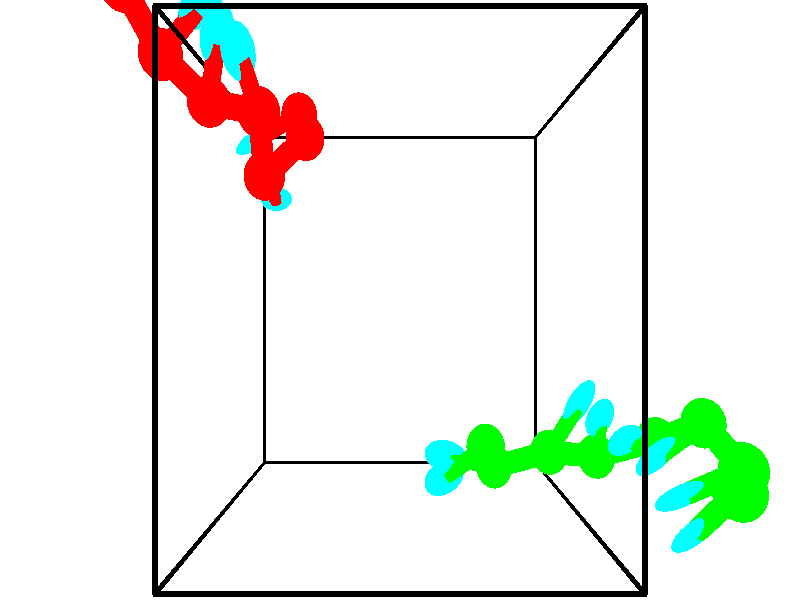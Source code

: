 // switches for output
#declare DRAW_BASES = 1; // possible values are 0, 1; only relevant for DNA ribbons
#declare DRAW_BASES_TYPE = 3; // possible values are 1, 2, 3; only relevant for DNA ribbons
#declare DRAW_FOG = 0; // set to 1 to enable fog

#include "colors.inc"

#include "transforms.inc"
background { rgb <1, 1, 1>}

#default {
   normal{
       ripples 0.25
       frequency 0.20
       turbulence 0.2
       lambda 5
   }
	finish {
		phong 0.1
		phong_size 40.
	}
}

// original window dimensions: 1024x640


// camera settings

camera {
	sky <-0, 1, 0>
	up <-0, 1, 0>
	right 1.6 * <1, 0, 0>
	location <2.5, 2.5, 11.1562>
	look_at <2.5, 2.5, 2.5>
	direction <0, 0, -8.6562>
	angle 67.0682
}


# declare cpy_camera_pos = <2.5, 2.5, 11.1562>;
# if (DRAW_FOG = 1)
fog {
	fog_type 2
	up vnormalize(cpy_camera_pos)
	color rgbt<1,1,1,0.3>
	distance 1e-5
	fog_alt 3e-3
	fog_offset 4
}
# end


// LIGHTS

# declare lum = 6;
global_settings {
	ambient_light rgb lum * <0.05, 0.05, 0.05>
	max_trace_level 15
}# declare cpy_direct_light_amount = 0.25;
light_source
{	1000 * <-1, -1, 1>,
	rgb lum * cpy_direct_light_amount
	parallel
}

light_source
{	1000 * <1, 1, -1>,
	rgb lum * cpy_direct_light_amount
	parallel
}

// strand 0

// nucleotide -1

// particle -1
sphere {
	<1.070199, 4.696724, 2.584364> 0.250000
	pigment { color rgbt <1,0,0,0> }
	no_shadow
}
cylinder {
	<0.740883, 4.497253, 2.692818>,  <0.543293, 4.377571, 2.757890>, 0.100000
	pigment { color rgbt <1,0,0,0> }
	no_shadow
}
cylinder {
	<0.740883, 4.497253, 2.692818>,  <1.070199, 4.696724, 2.584364>, 0.100000
	pigment { color rgbt <1,0,0,0> }
	no_shadow
}

// particle -1
sphere {
	<0.740883, 4.497253, 2.692818> 0.100000
	pigment { color rgbt <1,0,0,0> }
	no_shadow
}
sphere {
	0, 1
	scale<0.080000,0.200000,0.300000>
	matrix <0.533581, -0.842845, 0.070021,
		0.193607, 0.202320, 0.959991,
		-0.823291, -0.498677, 0.271134,
		0.493896, 4.347651, 2.774158>
	pigment { color rgbt <0,1,1,0> }
	no_shadow
}
cylinder {
	<1.249993, 4.284014, 3.182499>,  <1.070199, 4.696724, 2.584364>, 0.130000
	pigment { color rgbt <1,0,0,0> }
	no_shadow
}

// nucleotide -1

// particle -1
sphere {
	<1.249993, 4.284014, 3.182499> 0.250000
	pigment { color rgbt <1,0,0,0> }
	no_shadow
}
cylinder {
	<0.968498, 4.117340, 2.952324>,  <0.799601, 4.017336, 2.814219>, 0.100000
	pigment { color rgbt <1,0,0,0> }
	no_shadow
}
cylinder {
	<0.968498, 4.117340, 2.952324>,  <1.249993, 4.284014, 3.182499>, 0.100000
	pigment { color rgbt <1,0,0,0> }
	no_shadow
}

// particle -1
sphere {
	<0.968498, 4.117340, 2.952324> 0.100000
	pigment { color rgbt <1,0,0,0> }
	no_shadow
}
sphere {
	0, 1
	scale<0.080000,0.200000,0.300000>
	matrix <0.423465, -0.896363, 0.131191,
		-0.570467, -0.151354, 0.807255,
		-0.703737, -0.416684, -0.575438,
		0.757377, 3.992335, 2.779692>
	pigment { color rgbt <0,1,1,0> }
	no_shadow
}
cylinder {
	<0.813827, 3.780925, 3.651967>,  <1.249993, 4.284014, 3.182499>, 0.130000
	pigment { color rgbt <1,0,0,0> }
	no_shadow
}

// nucleotide -1

// particle -1
sphere {
	<0.813827, 3.780925, 3.651967> 0.250000
	pigment { color rgbt <1,0,0,0> }
	no_shadow
}
cylinder {
	<0.821556, 3.698029, 3.260727>,  <0.826194, 3.648291, 3.025983>, 0.100000
	pigment { color rgbt <1,0,0,0> }
	no_shadow
}
cylinder {
	<0.821556, 3.698029, 3.260727>,  <0.813827, 3.780925, 3.651967>, 0.100000
	pigment { color rgbt <1,0,0,0> }
	no_shadow
}

// particle -1
sphere {
	<0.821556, 3.698029, 3.260727> 0.100000
	pigment { color rgbt <1,0,0,0> }
	no_shadow
}
sphere {
	0, 1
	scale<0.080000,0.200000,0.300000>
	matrix <0.213690, -0.954820, 0.206530,
		-0.976710, -0.213001, 0.025835,
		0.019323, -0.207241, -0.978099,
		0.827353, 3.635856, 2.967297>
	pigment { color rgbt <0,1,1,0> }
	no_shadow
}
cylinder {
	<0.825931, 4.355935, 3.996699>,  <0.813827, 3.780925, 3.651967>, 0.130000
	pigment { color rgbt <1,0,0,0> }
	no_shadow
}

// nucleotide -1

// particle -1
sphere {
	<0.825931, 4.355935, 3.996699> 0.250000
	pigment { color rgbt <1,0,0,0> }
	no_shadow
}
cylinder {
	<0.773323, 4.586578, 4.319244>,  <0.741758, 4.724965, 4.512772>, 0.100000
	pigment { color rgbt <1,0,0,0> }
	no_shadow
}
cylinder {
	<0.773323, 4.586578, 4.319244>,  <0.825931, 4.355935, 3.996699>, 0.100000
	pigment { color rgbt <1,0,0,0> }
	no_shadow
}

// particle -1
sphere {
	<0.773323, 4.586578, 4.319244> 0.100000
	pigment { color rgbt <1,0,0,0> }
	no_shadow
}
sphere {
	0, 1
	scale<0.080000,0.200000,0.300000>
	matrix <-0.701429, 0.520671, -0.486723,
		-0.700499, -0.629622, 0.335972,
		-0.131521, 0.576609, 0.806364,
		0.733867, 4.759561, 4.561154>
	pigment { color rgbt <0,1,1,0> }
	no_shadow
}
cylinder {
	<0.214567, 4.472926, 3.940273>,  <0.825931, 4.355935, 3.996699>, 0.130000
	pigment { color rgbt <1,0,0,0> }
	no_shadow
}

// nucleotide -1

// particle -1
sphere {
	<0.214567, 4.472926, 3.940273> 0.250000
	pigment { color rgbt <1,0,0,0> }
	no_shadow
}
cylinder {
	<0.344727, 4.769119, 4.175491>,  <0.422822, 4.946836, 4.316623>, 0.100000
	pigment { color rgbt <1,0,0,0> }
	no_shadow
}
cylinder {
	<0.344727, 4.769119, 4.175491>,  <0.214567, 4.472926, 3.940273>, 0.100000
	pigment { color rgbt <1,0,0,0> }
	no_shadow
}

// particle -1
sphere {
	<0.344727, 4.769119, 4.175491> 0.100000
	pigment { color rgbt <1,0,0,0> }
	no_shadow
}
sphere {
	0, 1
	scale<0.080000,0.200000,0.300000>
	matrix <-0.550581, 0.653969, -0.518830,
		-0.768750, -0.154941, 0.620497,
		0.325398, 0.740484, 0.588046,
		0.442346, 4.991265, 4.351905>
	pigment { color rgbt <0,1,1,0> }
	no_shadow
}
cylinder {
	<-0.316432, 4.908528, 4.048711>,  <0.214567, 4.472926, 3.940273>, 0.130000
	pigment { color rgbt <1,0,0,0> }
	no_shadow
}

// nucleotide -1

// particle -1
sphere {
	<-0.316432, 4.908528, 4.048711> 0.250000
	pigment { color rgbt <1,0,0,0> }
	no_shadow
}
cylinder {
	<-0.012917, 5.147263, 4.153038>,  <0.169193, 5.290504, 4.215634>, 0.100000
	pigment { color rgbt <1,0,0,0> }
	no_shadow
}
cylinder {
	<-0.012917, 5.147263, 4.153038>,  <-0.316432, 4.908528, 4.048711>, 0.100000
	pigment { color rgbt <1,0,0,0> }
	no_shadow
}

// particle -1
sphere {
	<-0.012917, 5.147263, 4.153038> 0.100000
	pigment { color rgbt <1,0,0,0> }
	no_shadow
}
sphere {
	0, 1
	scale<0.080000,0.200000,0.300000>
	matrix <-0.401201, 0.743730, -0.534699,
		-0.513107, 0.301083, 0.803785,
		0.758788, 0.596837, 0.260818,
		0.214720, 5.326314, 4.231284>
	pigment { color rgbt <0,1,1,0> }
	no_shadow
}
cylinder {
	<-0.636183, 5.467105, 4.342185>,  <-0.316432, 4.908528, 4.048711>, 0.130000
	pigment { color rgbt <1,0,0,0> }
	no_shadow
}

// nucleotide -1

// particle -1
sphere {
	<-0.636183, 5.467105, 4.342185> 0.250000
	pigment { color rgbt <1,0,0,0> }
	no_shadow
}
cylinder {
	<-0.270782, 5.595062, 4.241638>,  <-0.051542, 5.671836, 4.181310>, 0.100000
	pigment { color rgbt <1,0,0,0> }
	no_shadow
}
cylinder {
	<-0.270782, 5.595062, 4.241638>,  <-0.636183, 5.467105, 4.342185>, 0.100000
	pigment { color rgbt <1,0,0,0> }
	no_shadow
}

// particle -1
sphere {
	<-0.270782, 5.595062, 4.241638> 0.100000
	pigment { color rgbt <1,0,0,0> }
	no_shadow
}
sphere {
	0, 1
	scale<0.080000,0.200000,0.300000>
	matrix <-0.405501, 0.665870, -0.626248,
		-0.032953, 0.674008, 0.737989,
		0.913501, 0.319892, -0.251368,
		0.003268, 5.691030, 4.166228>
	pigment { color rgbt <0,1,1,0> }
	no_shadow
}
cylinder {
	<-0.746634, 6.238570, 4.394114>,  <-0.636183, 5.467105, 4.342185>, 0.130000
	pigment { color rgbt <1,0,0,0> }
	no_shadow
}

// nucleotide -1

// particle -1
sphere {
	<-0.746634, 6.238570, 4.394114> 0.250000
	pigment { color rgbt <1,0,0,0> }
	no_shadow
}
cylinder {
	<-0.425522, 6.151382, 4.172112>,  <-0.232854, 6.099070, 4.038910>, 0.100000
	pigment { color rgbt <1,0,0,0> }
	no_shadow
}
cylinder {
	<-0.425522, 6.151382, 4.172112>,  <-0.746634, 6.238570, 4.394114>, 0.100000
	pigment { color rgbt <1,0,0,0> }
	no_shadow
}

// particle -1
sphere {
	<-0.425522, 6.151382, 4.172112> 0.100000
	pigment { color rgbt <1,0,0,0> }
	no_shadow
}
sphere {
	0, 1
	scale<0.080000,0.200000,0.300000>
	matrix <-0.299692, 0.657188, -0.691584,
		0.515488, 0.721522, 0.462254,
		0.802781, -0.217969, -0.555007,
		-0.184688, 6.085992, 4.005610>
	pigment { color rgbt <0,1,1,0> }
	no_shadow
}
// strand 1

// nucleotide -1

// particle -1
sphere {
	<3.623669, 0.894085, 3.236959> 0.250000
	pigment { color rgbt <0,1,0,0> }
	no_shadow
}
cylinder {
	<3.321331, 0.668564, 3.103798>,  <3.139928, 0.533251, 3.023901>, 0.100000
	pigment { color rgbt <0,1,0,0> }
	no_shadow
}
cylinder {
	<3.321331, 0.668564, 3.103798>,  <3.623669, 0.894085, 3.236959>, 0.100000
	pigment { color rgbt <0,1,0,0> }
	no_shadow
}

// particle -1
sphere {
	<3.321331, 0.668564, 3.103798> 0.100000
	pigment { color rgbt <0,1,0,0> }
	no_shadow
}
sphere {
	0, 1
	scale<0.080000,0.200000,0.300000>
	matrix <0.141934, 0.355264, -0.923928,
		0.639183, -0.745595, -0.188501,
		-0.755844, -0.563804, -0.332904,
		3.094578, 0.499423, 3.003927>
	pigment { color rgbt <0,1,1,0> }
	no_shadow
}
cylinder {
	<3.829534, 0.538996, 2.629827>,  <3.623669, 0.894085, 3.236959>, 0.130000
	pigment { color rgbt <0,1,0,0> }
	no_shadow
}

// nucleotide -1

// particle -1
sphere {
	<3.829534, 0.538996, 2.629827> 0.250000
	pigment { color rgbt <0,1,0,0> }
	no_shadow
}
cylinder {
	<3.436777, 0.613785, 2.642021>,  <3.201123, 0.658658, 2.649338>, 0.100000
	pigment { color rgbt <0,1,0,0> }
	no_shadow
}
cylinder {
	<3.436777, 0.613785, 2.642021>,  <3.829534, 0.538996, 2.629827>, 0.100000
	pigment { color rgbt <0,1,0,0> }
	no_shadow
}

// particle -1
sphere {
	<3.436777, 0.613785, 2.642021> 0.100000
	pigment { color rgbt <0,1,0,0> }
	no_shadow
}
sphere {
	0, 1
	scale<0.080000,0.200000,0.300000>
	matrix <0.028902, 0.306897, -0.951304,
		-0.187224, -0.933196, -0.306743,
		-0.981892, 0.186972, 0.030487,
		3.142210, 0.669877, 2.651167>
	pigment { color rgbt <0,1,1,0> }
	no_shadow
}
cylinder {
	<4.534080, 0.767225, 2.910735>,  <3.829534, 0.538996, 2.629827>, 0.130000
	pigment { color rgbt <0,1,0,0> }
	no_shadow
}

// nucleotide -1

// particle -1
sphere {
	<4.534080, 0.767225, 2.910735> 0.250000
	pigment { color rgbt <0,1,0,0> }
	no_shadow
}
cylinder {
	<4.755455, 1.095993, 2.964630>,  <4.888280, 1.293254, 2.996967>, 0.100000
	pigment { color rgbt <0,1,0,0> }
	no_shadow
}
cylinder {
	<4.755455, 1.095993, 2.964630>,  <4.534080, 0.767225, 2.910735>, 0.100000
	pigment { color rgbt <0,1,0,0> }
	no_shadow
}

// particle -1
sphere {
	<4.755455, 1.095993, 2.964630> 0.100000
	pigment { color rgbt <0,1,0,0> }
	no_shadow
}
sphere {
	0, 1
	scale<0.080000,0.200000,0.300000>
	matrix <0.423745, -0.417131, 0.804016,
		0.717041, -0.387878, -0.579140,
		0.553437, 0.821920, 0.134738,
		4.921486, 1.342569, 3.005052>
	pigment { color rgbt <0,1,1,0> }
	no_shadow
}
cylinder {
	<5.190116, 0.714362, 2.874076>,  <4.534080, 0.767225, 2.910735>, 0.130000
	pigment { color rgbt <0,1,0,0> }
	no_shadow
}

// nucleotide -1

// particle -1
sphere {
	<5.190116, 0.714362, 2.874076> 0.250000
	pigment { color rgbt <0,1,0,0> }
	no_shadow
}
cylinder {
	<5.130566, 1.005844, 3.141457>,  <5.094835, 1.180733, 3.301885>, 0.100000
	pigment { color rgbt <0,1,0,0> }
	no_shadow
}
cylinder {
	<5.130566, 1.005844, 3.141457>,  <5.190116, 0.714362, 2.874076>, 0.100000
	pigment { color rgbt <0,1,0,0> }
	no_shadow
}

// particle -1
sphere {
	<5.130566, 1.005844, 3.141457> 0.100000
	pigment { color rgbt <0,1,0,0> }
	no_shadow
}
sphere {
	0, 1
	scale<0.080000,0.200000,0.300000>
	matrix <0.294172, -0.612742, 0.733492,
		0.944086, 0.305839, -0.123141,
		-0.148877, 0.728704, 0.668450,
		5.085903, 1.224455, 3.341992>
	pigment { color rgbt <0,1,1,0> }
	no_shadow
}
cylinder {
	<5.864102, 0.965564, 3.233239>,  <5.190116, 0.714362, 2.874076>, 0.130000
	pigment { color rgbt <0,1,0,0> }
	no_shadow
}

// nucleotide -1

// particle -1
sphere {
	<5.864102, 0.965564, 3.233239> 0.250000
	pigment { color rgbt <0,1,0,0> }
	no_shadow
}
cylinder {
	<5.542564, 1.010010, 3.466988>,  <5.349642, 1.036677, 3.607237>, 0.100000
	pigment { color rgbt <0,1,0,0> }
	no_shadow
}
cylinder {
	<5.542564, 1.010010, 3.466988>,  <5.864102, 0.965564, 3.233239>, 0.100000
	pigment { color rgbt <0,1,0,0> }
	no_shadow
}

// particle -1
sphere {
	<5.542564, 1.010010, 3.466988> 0.100000
	pigment { color rgbt <0,1,0,0> }
	no_shadow
}
sphere {
	0, 1
	scale<0.080000,0.200000,0.300000>
	matrix <0.447214, -0.534872, 0.716876,
		0.392218, 0.837595, 0.380262,
		-0.803844, 0.111113, 0.584371,
		5.301411, 1.043344, 3.642299>
	pigment { color rgbt <0,1,1,0> }
	no_shadow
}
cylinder {
	<6.158246, 1.261319, 3.870898>,  <5.864102, 0.965564, 3.233239>, 0.130000
	pigment { color rgbt <0,1,0,0> }
	no_shadow
}

// nucleotide -1

// particle -1
sphere {
	<6.158246, 1.261319, 3.870898> 0.250000
	pigment { color rgbt <0,1,0,0> }
	no_shadow
}
cylinder {
	<5.806770, 1.085373, 3.945114>,  <5.595885, 0.979805, 3.989644>, 0.100000
	pigment { color rgbt <0,1,0,0> }
	no_shadow
}
cylinder {
	<5.806770, 1.085373, 3.945114>,  <6.158246, 1.261319, 3.870898>, 0.100000
	pigment { color rgbt <0,1,0,0> }
	no_shadow
}

// particle -1
sphere {
	<5.806770, 1.085373, 3.945114> 0.100000
	pigment { color rgbt <0,1,0,0> }
	no_shadow
}
sphere {
	0, 1
	scale<0.080000,0.200000,0.300000>
	matrix <0.416981, -0.517919, 0.746919,
		-0.232449, 0.733675, 0.638504,
		-0.878689, -0.439864, 0.185539,
		5.543164, 0.953414, 4.000776>
	pigment { color rgbt <0,1,1,0> }
	no_shadow
}
cylinder {
	<6.291713, 0.939520, 4.496472>,  <6.158246, 1.261319, 3.870898>, 0.130000
	pigment { color rgbt <0,1,0,0> }
	no_shadow
}

// nucleotide -1

// particle -1
sphere {
	<6.291713, 0.939520, 4.496472> 0.250000
	pigment { color rgbt <0,1,0,0> }
	no_shadow
}
cylinder {
	<5.934845, 0.777618, 4.416267>,  <5.720724, 0.680477, 4.368145>, 0.100000
	pigment { color rgbt <0,1,0,0> }
	no_shadow
}
cylinder {
	<5.934845, 0.777618, 4.416267>,  <6.291713, 0.939520, 4.496472>, 0.100000
	pigment { color rgbt <0,1,0,0> }
	no_shadow
}

// particle -1
sphere {
	<5.934845, 0.777618, 4.416267> 0.100000
	pigment { color rgbt <0,1,0,0> }
	no_shadow
}
sphere {
	0, 1
	scale<0.080000,0.200000,0.300000>
	matrix <0.187957, -0.736310, 0.650015,
		-0.410735, 0.542237, 0.732991,
		-0.892171, -0.404755, -0.200511,
		5.667194, 0.656192, 4.356114>
	pigment { color rgbt <0,1,1,0> }
	no_shadow
}
cylinder {
	<5.884372, 0.911255, 5.139647>,  <6.291713, 0.939520, 4.496472>, 0.130000
	pigment { color rgbt <0,1,0,0> }
	no_shadow
}

// nucleotide -1

// particle -1
sphere {
	<5.884372, 0.911255, 5.139647> 0.250000
	pigment { color rgbt <0,1,0,0> }
	no_shadow
}
cylinder {
	<5.741714, 0.629105, 4.894615>,  <5.656120, 0.459815, 4.747597>, 0.100000
	pigment { color rgbt <0,1,0,0> }
	no_shadow
}
cylinder {
	<5.741714, 0.629105, 4.894615>,  <5.884372, 0.911255, 5.139647>, 0.100000
	pigment { color rgbt <0,1,0,0> }
	no_shadow
}

// particle -1
sphere {
	<5.741714, 0.629105, 4.894615> 0.100000
	pigment { color rgbt <0,1,0,0> }
	no_shadow
}
sphere {
	0, 1
	scale<0.080000,0.200000,0.300000>
	matrix <0.284888, -0.706579, 0.647754,
		-0.889744, 0.056501, 0.452950,
		-0.356644, -0.705375, -0.612578,
		5.634721, 0.417492, 4.710842>
	pigment { color rgbt <0,1,1,0> }
	no_shadow
}
// box output
cylinder {
	<0.000000, 0.000000, 0.000000>,  <5.000000, 0.000000, 0.000000>, 0.025000
	pigment { color rgbt <0,0,0,0> }
	no_shadow
}
cylinder {
	<0.000000, 0.000000, 0.000000>,  <0.000000, 5.000000, 0.000000>, 0.025000
	pigment { color rgbt <0,0,0,0> }
	no_shadow
}
cylinder {
	<0.000000, 0.000000, 0.000000>,  <0.000000, 0.000000, 5.000000>, 0.025000
	pigment { color rgbt <0,0,0,0> }
	no_shadow
}
cylinder {
	<5.000000, 5.000000, 5.000000>,  <0.000000, 5.000000, 5.000000>, 0.025000
	pigment { color rgbt <0,0,0,0> }
	no_shadow
}
cylinder {
	<5.000000, 5.000000, 5.000000>,  <5.000000, 0.000000, 5.000000>, 0.025000
	pigment { color rgbt <0,0,0,0> }
	no_shadow
}
cylinder {
	<5.000000, 5.000000, 5.000000>,  <5.000000, 5.000000, 0.000000>, 0.025000
	pigment { color rgbt <0,0,0,0> }
	no_shadow
}
cylinder {
	<0.000000, 0.000000, 5.000000>,  <0.000000, 5.000000, 5.000000>, 0.025000
	pigment { color rgbt <0,0,0,0> }
	no_shadow
}
cylinder {
	<0.000000, 0.000000, 5.000000>,  <5.000000, 0.000000, 5.000000>, 0.025000
	pigment { color rgbt <0,0,0,0> }
	no_shadow
}
cylinder {
	<5.000000, 5.000000, 0.000000>,  <0.000000, 5.000000, 0.000000>, 0.025000
	pigment { color rgbt <0,0,0,0> }
	no_shadow
}
cylinder {
	<5.000000, 5.000000, 0.000000>,  <5.000000, 0.000000, 0.000000>, 0.025000
	pigment { color rgbt <0,0,0,0> }
	no_shadow
}
cylinder {
	<5.000000, 0.000000, 5.000000>,  <5.000000, 0.000000, 0.000000>, 0.025000
	pigment { color rgbt <0,0,0,0> }
	no_shadow
}
cylinder {
	<0.000000, 5.000000, 0.000000>,  <0.000000, 5.000000, 5.000000>, 0.025000
	pigment { color rgbt <0,0,0,0> }
	no_shadow
}
// end of box output
